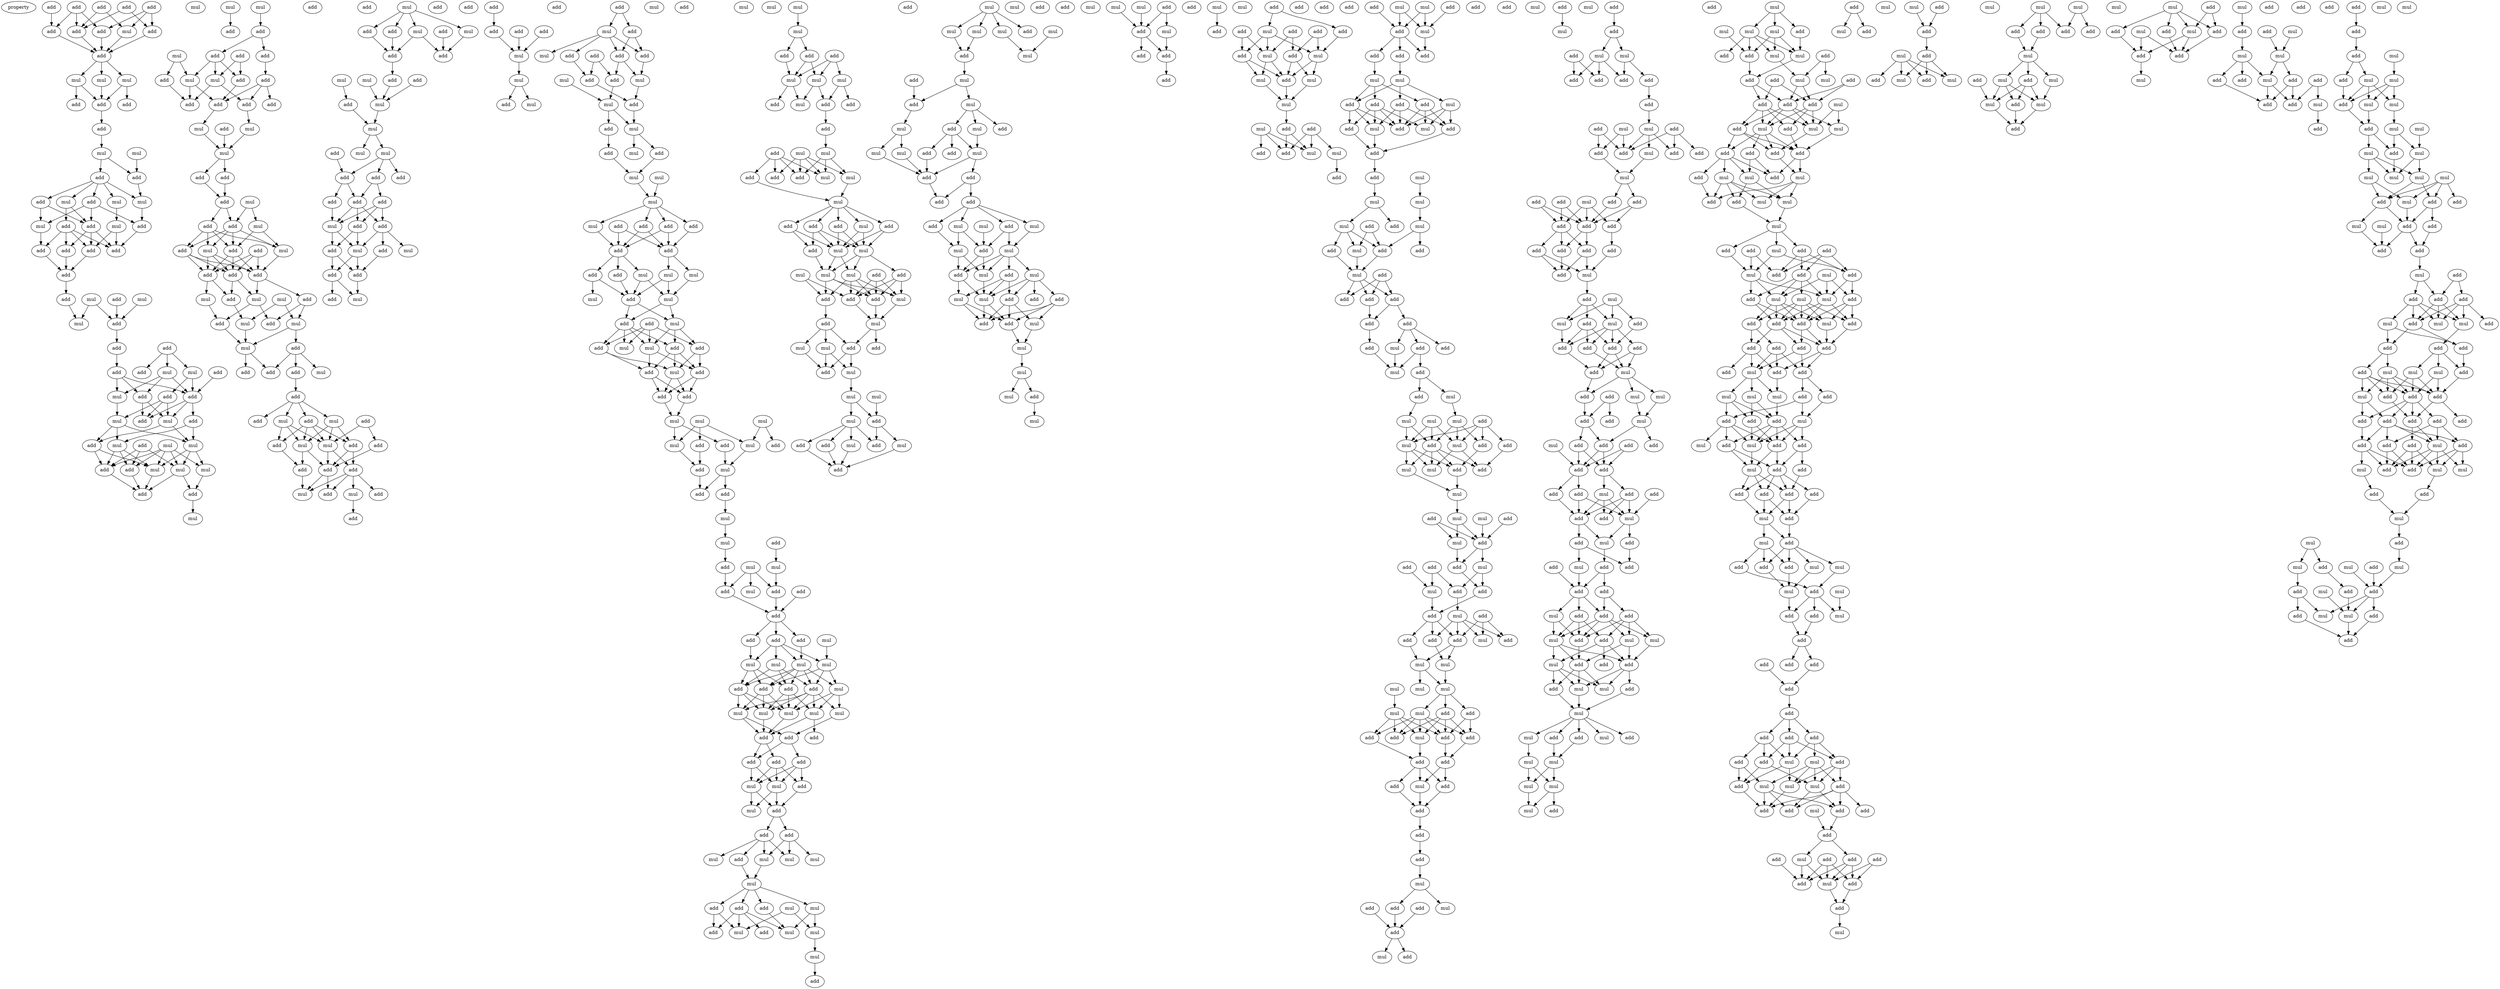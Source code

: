 digraph {
    node [fontcolor=black]
    property [mul=2,lf=1.7]
    0 [ label = add ];
    1 [ label = add ];
    2 [ label = add ];
    3 [ label = add ];
    4 [ label = add ];
    5 [ label = add ];
    6 [ label = add ];
    7 [ label = add ];
    8 [ label = mul ];
    9 [ label = add ];
    10 [ label = add ];
    11 [ label = mul ];
    12 [ label = mul ];
    13 [ label = mul ];
    14 [ label = add ];
    15 [ label = mul ];
    16 [ label = add ];
    17 [ label = add ];
    18 [ label = add ];
    19 [ label = mul ];
    20 [ label = add ];
    21 [ label = mul ];
    22 [ label = mul ];
    23 [ label = add ];
    24 [ label = add ];
    25 [ label = add ];
    26 [ label = mul ];
    27 [ label = add ];
    28 [ label = mul ];
    29 [ label = mul ];
    30 [ label = add ];
    31 [ label = add ];
    32 [ label = mul ];
    33 [ label = mul ];
    34 [ label = add ];
    35 [ label = add ];
    36 [ label = add ];
    37 [ label = add ];
    38 [ label = add ];
    39 [ label = add ];
    40 [ label = add ];
    41 [ label = add ];
    42 [ label = mul ];
    43 [ label = mul ];
    44 [ label = mul ];
    45 [ label = add ];
    46 [ label = add ];
    47 [ label = add ];
    48 [ label = mul ];
    49 [ label = mul ];
    50 [ label = add ];
    51 [ label = add ];
    52 [ label = add ];
    53 [ label = add ];
    54 [ label = add ];
    55 [ label = add ];
    56 [ label = mul ];
    57 [ label = add ];
    58 [ label = mul ];
    59 [ label = add ];
    60 [ label = mul ];
    61 [ label = add ];
    62 [ label = mul ];
    63 [ label = mul ];
    64 [ label = add ];
    65 [ label = mul ];
    66 [ label = add ];
    67 [ label = add ];
    68 [ label = mul ];
    69 [ label = mul ];
    70 [ label = mul ];
    71 [ label = add ];
    72 [ label = add ];
    73 [ label = mul ];
    74 [ label = mul ];
    75 [ label = add ];
    76 [ label = add ];
    77 [ label = add ];
    78 [ label = add ];
    79 [ label = mul ];
    80 [ label = mul ];
    81 [ label = mul ];
    82 [ label = add ];
    83 [ label = add ];
    84 [ label = add ];
    85 [ label = add ];
    86 [ label = add ];
    87 [ label = add ];
    88 [ label = add ];
    89 [ label = mul ];
    90 [ label = add ];
    91 [ label = mul ];
    92 [ label = mul ];
    93 [ label = add ];
    94 [ label = add ];
    95 [ label = add ];
    96 [ label = mul ];
    97 [ label = add ];
    98 [ label = add ];
    99 [ label = mul ];
    100 [ label = add ];
    101 [ label = mul ];
    102 [ label = add ];
    103 [ label = mul ];
    104 [ label = add ];
    105 [ label = add ];
    106 [ label = add ];
    107 [ label = add ];
    108 [ label = add ];
    109 [ label = mul ];
    110 [ label = add ];
    111 [ label = mul ];
    112 [ label = mul ];
    113 [ label = add ];
    114 [ label = add ];
    115 [ label = mul ];
    116 [ label = add ];
    117 [ label = mul ];
    118 [ label = mul ];
    119 [ label = add ];
    120 [ label = add ];
    121 [ label = add ];
    122 [ label = add ];
    123 [ label = mul ];
    124 [ label = add ];
    125 [ label = add ];
    126 [ label = mul ];
    127 [ label = mul ];
    128 [ label = add ];
    129 [ label = add ];
    130 [ label = add ];
    131 [ label = add ];
    132 [ label = mul ];
    133 [ label = add ];
    134 [ label = mul ];
    135 [ label = add ];
    136 [ label = add ];
    137 [ label = add ];
    138 [ label = add ];
    139 [ label = mul ];
    140 [ label = add ];
    141 [ label = mul ];
    142 [ label = add ];
    143 [ label = add ];
    144 [ label = mul ];
    145 [ label = add ];
    146 [ label = add ];
    147 [ label = mul ];
    148 [ label = add ];
    149 [ label = mul ];
    150 [ label = add ];
    151 [ label = add ];
    152 [ label = mul ];
    153 [ label = mul ];
    154 [ label = add ];
    155 [ label = add ];
    156 [ label = add ];
    157 [ label = mul ];
    158 [ label = mul ];
    159 [ label = mul ];
    160 [ label = add ];
    161 [ label = add ];
    162 [ label = mul ];
    163 [ label = add ];
    164 [ label = add ];
    165 [ label = add ];
    166 [ label = add ];
    167 [ label = add ];
    168 [ label = add ];
    169 [ label = add ];
    170 [ label = mul ];
    171 [ label = add ];
    172 [ label = add ];
    173 [ label = mul ];
    174 [ label = add ];
    175 [ label = mul ];
    176 [ label = add ];
    177 [ label = add ];
    178 [ label = add ];
    179 [ label = mul ];
    180 [ label = add ];
    181 [ label = add ];
    182 [ label = add ];
    183 [ label = add ];
    184 [ label = add ];
    185 [ label = add ];
    186 [ label = mul ];
    187 [ label = mul ];
    188 [ label = add ];
    189 [ label = add ];
    190 [ label = mul ];
    191 [ label = mul ];
    192 [ label = add ];
    193 [ label = mul ];
    194 [ label = add ];
    195 [ label = add ];
    196 [ label = add ];
    197 [ label = mul ];
    198 [ label = add ];
    199 [ label = add ];
    200 [ label = add ];
    201 [ label = mul ];
    202 [ label = mul ];
    203 [ label = add ];
    204 [ label = add ];
    205 [ label = mul ];
    206 [ label = mul ];
    207 [ label = add ];
    208 [ label = mul ];
    209 [ label = mul ];
    210 [ label = add ];
    211 [ label = add ];
    212 [ label = mul ];
    213 [ label = mul ];
    214 [ label = mul ];
    215 [ label = mul ];
    216 [ label = add ];
    217 [ label = add ];
    218 [ label = add ];
    219 [ label = add ];
    220 [ label = add ];
    221 [ label = add ];
    222 [ label = mul ];
    223 [ label = add ];
    224 [ label = add ];
    225 [ label = mul ];
    226 [ label = mul ];
    227 [ label = mul ];
    228 [ label = add ];
    229 [ label = mul ];
    230 [ label = add ];
    231 [ label = mul ];
    232 [ label = add ];
    233 [ label = mul ];
    234 [ label = add ];
    235 [ label = mul ];
    236 [ label = add ];
    237 [ label = add ];
    238 [ label = add ];
    239 [ label = add ];
    240 [ label = mul ];
    241 [ label = add ];
    242 [ label = add ];
    243 [ label = mul ];
    244 [ label = mul ];
    245 [ label = mul ];
    246 [ label = add ];
    247 [ label = add ];
    248 [ label = add ];
    249 [ label = mul ];
    250 [ label = mul ];
    251 [ label = add ];
    252 [ label = mul ];
    253 [ label = add ];
    254 [ label = mul ];
    255 [ label = add ];
    256 [ label = mul ];
    257 [ label = mul ];
    258 [ label = add ];
    259 [ label = mul ];
    260 [ label = mul ];
    261 [ label = add ];
    262 [ label = mul ];
    263 [ label = add ];
    264 [ label = add ];
    265 [ label = add ];
    266 [ label = add ];
    267 [ label = add ];
    268 [ label = mul ];
    269 [ label = add ];
    270 [ label = add ];
    271 [ label = mul ];
    272 [ label = mul ];
    273 [ label = mul ];
    274 [ label = mul ];
    275 [ label = add ];
    276 [ label = add ];
    277 [ label = add ];
    278 [ label = add ];
    279 [ label = mul ];
    280 [ label = mul ];
    281 [ label = mul ];
    282 [ label = mul ];
    283 [ label = mul ];
    284 [ label = mul ];
    285 [ label = add ];
    286 [ label = add ];
    287 [ label = add ];
    288 [ label = add ];
    289 [ label = add ];
    290 [ label = add ];
    291 [ label = add ];
    292 [ label = mul ];
    293 [ label = mul ];
    294 [ label = mul ];
    295 [ label = add ];
    296 [ label = add ];
    297 [ label = add ];
    298 [ label = mul ];
    299 [ label = add ];
    300 [ label = mul ];
    301 [ label = mul ];
    302 [ label = mul ];
    303 [ label = mul ];
    304 [ label = add ];
    305 [ label = add ];
    306 [ label = add ];
    307 [ label = mul ];
    308 [ label = mul ];
    309 [ label = add ];
    310 [ label = add ];
    311 [ label = mul ];
    312 [ label = mul ];
    313 [ label = mul ];
    314 [ label = mul ];
    315 [ label = mul ];
    316 [ label = add ];
    317 [ label = mul ];
    318 [ label = add ];
    319 [ label = add ];
    320 [ label = add ];
    321 [ label = mul ];
    322 [ label = mul ];
    323 [ label = mul ];
    324 [ label = add ];
    325 [ label = mul ];
    326 [ label = add ];
    327 [ label = add ];
    328 [ label = add ];
    329 [ label = add ];
    330 [ label = mul ];
    331 [ label = mul ];
    332 [ label = add ];
    333 [ label = add ];
    334 [ label = mul ];
    335 [ label = add ];
    336 [ label = add ];
    337 [ label = mul ];
    338 [ label = mul ];
    339 [ label = add ];
    340 [ label = mul ];
    341 [ label = add ];
    342 [ label = add ];
    343 [ label = add ];
    344 [ label = mul ];
    345 [ label = mul ];
    346 [ label = add ];
    347 [ label = add ];
    348 [ label = mul ];
    349 [ label = add ];
    350 [ label = mul ];
    351 [ label = mul ];
    352 [ label = add ];
    353 [ label = add ];
    354 [ label = mul ];
    355 [ label = add ];
    356 [ label = add ];
    357 [ label = mul ];
    358 [ label = add ];
    359 [ label = mul ];
    360 [ label = mul ];
    361 [ label = add ];
    362 [ label = add ];
    363 [ label = mul ];
    364 [ label = mul ];
    365 [ label = mul ];
    366 [ label = mul ];
    367 [ label = add ];
    368 [ label = add ];
    369 [ label = mul ];
    370 [ label = add ];
    371 [ label = mul ];
    372 [ label = add ];
    373 [ label = add ];
    374 [ label = mul ];
    375 [ label = mul ];
    376 [ label = add ];
    377 [ label = mul ];
    378 [ label = mul ];
    379 [ label = mul ];
    380 [ label = mul ];
    381 [ label = add ];
    382 [ label = mul ];
    383 [ label = add ];
    384 [ label = add ];
    385 [ label = mul ];
    386 [ label = mul ];
    387 [ label = add ];
    388 [ label = mul ];
    389 [ label = add ];
    390 [ label = mul ];
    391 [ label = mul ];
    392 [ label = mul ];
    393 [ label = add ];
    394 [ label = add ];
    395 [ label = add ];
    396 [ label = add ];
    397 [ label = add ];
    398 [ label = add ];
    399 [ label = mul ];
    400 [ label = mul ];
    401 [ label = add ];
    402 [ label = add ];
    403 [ label = mul ];
    404 [ label = mul ];
    405 [ label = mul ];
    406 [ label = add ];
    407 [ label = add ];
    408 [ label = mul ];
    409 [ label = add ];
    410 [ label = mul ];
    411 [ label = add ];
    412 [ label = add ];
    413 [ label = mul ];
    414 [ label = mul ];
    415 [ label = add ];
    416 [ label = add ];
    417 [ label = mul ];
    418 [ label = add ];
    419 [ label = mul ];
    420 [ label = mul ];
    421 [ label = mul ];
    422 [ label = mul ];
    423 [ label = add ];
    424 [ label = add ];
    425 [ label = add ];
    426 [ label = mul ];
    427 [ label = mul ];
    428 [ label = mul ];
    429 [ label = add ];
    430 [ label = mul ];
    431 [ label = add ];
    432 [ label = mul ];
    433 [ label = add ];
    434 [ label = add ];
    435 [ label = add ];
    436 [ label = add ];
    437 [ label = mul ];
    438 [ label = mul ];
    439 [ label = add ];
    440 [ label = add ];
    441 [ label = mul ];
    442 [ label = add ];
    443 [ label = add ];
    444 [ label = add ];
    445 [ label = add ];
    446 [ label = add ];
    447 [ label = mul ];
    448 [ label = add ];
    449 [ label = mul ];
    450 [ label = mul ];
    451 [ label = mul ];
    452 [ label = add ];
    453 [ label = mul ];
    454 [ label = add ];
    455 [ label = add ];
    456 [ label = add ];
    457 [ label = mul ];
    458 [ label = add ];
    459 [ label = mul ];
    460 [ label = add ];
    461 [ label = mul ];
    462 [ label = add ];
    463 [ label = add ];
    464 [ label = add ];
    465 [ label = mul ];
    466 [ label = add ];
    467 [ label = mul ];
    468 [ label = add ];
    469 [ label = add ];
    470 [ label = mul ];
    471 [ label = add ];
    472 [ label = add ];
    473 [ label = add ];
    474 [ label = mul ];
    475 [ label = mul ];
    476 [ label = mul ];
    477 [ label = add ];
    478 [ label = add ];
    479 [ label = add ];
    480 [ label = add ];
    481 [ label = add ];
    482 [ label = mul ];
    483 [ label = mul ];
    484 [ label = add ];
    485 [ label = add ];
    486 [ label = add ];
    487 [ label = add ];
    488 [ label = add ];
    489 [ label = mul ];
    490 [ label = mul ];
    491 [ label = mul ];
    492 [ label = add ];
    493 [ label = mul ];
    494 [ label = add ];
    495 [ label = mul ];
    496 [ label = add ];
    497 [ label = add ];
    498 [ label = mul ];
    499 [ label = add ];
    500 [ label = mul ];
    501 [ label = add ];
    502 [ label = add ];
    503 [ label = add ];
    504 [ label = add ];
    505 [ label = add ];
    506 [ label = add ];
    507 [ label = add ];
    508 [ label = add ];
    509 [ label = add ];
    510 [ label = mul ];
    511 [ label = mul ];
    512 [ label = add ];
    513 [ label = mul ];
    514 [ label = add ];
    515 [ label = mul ];
    516 [ label = mul ];
    517 [ label = mul ];
    518 [ label = add ];
    519 [ label = add ];
    520 [ label = add ];
    521 [ label = mul ];
    522 [ label = add ];
    523 [ label = mul ];
    524 [ label = add ];
    525 [ label = mul ];
    526 [ label = mul ];
    527 [ label = add ];
    528 [ label = mul ];
    529 [ label = add ];
    530 [ label = mul ];
    531 [ label = add ];
    532 [ label = add ];
    533 [ label = mul ];
    534 [ label = mul ];
    535 [ label = add ];
    536 [ label = add ];
    537 [ label = add ];
    538 [ label = mul ];
    539 [ label = add ];
    540 [ label = mul ];
    541 [ label = add ];
    542 [ label = add ];
    543 [ label = add ];
    544 [ label = mul ];
    545 [ label = add ];
    546 [ label = add ];
    547 [ label = mul ];
    548 [ label = add ];
    549 [ label = add ];
    550 [ label = add ];
    551 [ label = mul ];
    552 [ label = mul ];
    553 [ label = mul ];
    554 [ label = mul ];
    555 [ label = mul ];
    556 [ label = mul ];
    557 [ label = add ];
    558 [ label = add ];
    559 [ label = mul ];
    560 [ label = add ];
    561 [ label = add ];
    562 [ label = add ];
    563 [ label = add ];
    564 [ label = mul ];
    565 [ label = add ];
    566 [ label = add ];
    567 [ label = add ];
    568 [ label = add ];
    569 [ label = mul ];
    570 [ label = mul ];
    571 [ label = add ];
    572 [ label = add ];
    573 [ label = add ];
    574 [ label = add ];
    575 [ label = mul ];
    576 [ label = add ];
    577 [ label = mul ];
    578 [ label = add ];
    579 [ label = add ];
    580 [ label = mul ];
    581 [ label = add ];
    582 [ label = mul ];
    583 [ label = mul ];
    584 [ label = add ];
    585 [ label = add ];
    586 [ label = add ];
    587 [ label = add ];
    588 [ label = mul ];
    589 [ label = mul ];
    590 [ label = add ];
    591 [ label = add ];
    592 [ label = add ];
    593 [ label = add ];
    594 [ label = add ];
    595 [ label = add ];
    596 [ label = mul ];
    597 [ label = mul ];
    598 [ label = add ];
    599 [ label = add ];
    600 [ label = add ];
    601 [ label = mul ];
    602 [ label = add ];
    603 [ label = add ];
    604 [ label = mul ];
    605 [ label = add ];
    606 [ label = add ];
    607 [ label = add ];
    608 [ label = mul ];
    609 [ label = add ];
    610 [ label = add ];
    611 [ label = add ];
    612 [ label = add ];
    613 [ label = add ];
    614 [ label = add ];
    615 [ label = add ];
    616 [ label = add ];
    617 [ label = mul ];
    618 [ label = add ];
    619 [ label = mul ];
    620 [ label = add ];
    621 [ label = add ];
    622 [ label = mul ];
    623 [ label = add ];
    624 [ label = mul ];
    625 [ label = add ];
    626 [ label = add ];
    627 [ label = add ];
    628 [ label = add ];
    629 [ label = add ];
    630 [ label = mul ];
    631 [ label = add ];
    632 [ label = mul ];
    633 [ label = mul ];
    634 [ label = add ];
    635 [ label = add ];
    636 [ label = add ];
    637 [ label = mul ];
    638 [ label = add ];
    639 [ label = mul ];
    640 [ label = add ];
    641 [ label = add ];
    642 [ label = add ];
    643 [ label = add ];
    644 [ label = add ];
    645 [ label = add ];
    646 [ label = mul ];
    647 [ label = add ];
    648 [ label = add ];
    649 [ label = add ];
    650 [ label = add ];
    651 [ label = add ];
    652 [ label = mul ];
    653 [ label = add ];
    654 [ label = mul ];
    655 [ label = add ];
    656 [ label = add ];
    657 [ label = add ];
    658 [ label = mul ];
    659 [ label = add ];
    660 [ label = add ];
    661 [ label = add ];
    662 [ label = add ];
    663 [ label = add ];
    664 [ label = add ];
    665 [ label = mul ];
    666 [ label = add ];
    667 [ label = mul ];
    668 [ label = add ];
    669 [ label = mul ];
    670 [ label = add ];
    671 [ label = mul ];
    672 [ label = add ];
    673 [ label = add ];
    674 [ label = add ];
    675 [ label = mul ];
    676 [ label = add ];
    677 [ label = mul ];
    678 [ label = mul ];
    679 [ label = add ];
    680 [ label = mul ];
    681 [ label = mul ];
    682 [ label = add ];
    683 [ label = mul ];
    684 [ label = add ];
    685 [ label = add ];
    686 [ label = mul ];
    687 [ label = mul ];
    688 [ label = mul ];
    689 [ label = mul ];
    690 [ label = add ];
    691 [ label = mul ];
    692 [ label = mul ];
    693 [ label = mul ];
    694 [ label = mul ];
    695 [ label = mul ];
    696 [ label = add ];
    697 [ label = add ];
    698 [ label = mul ];
    699 [ label = mul ];
    700 [ label = add ];
    701 [ label = add ];
    702 [ label = add ];
    703 [ label = add ];
    704 [ label = mul ];
    705 [ label = mul ];
    706 [ label = add ];
    707 [ label = add ];
    708 [ label = add ];
    709 [ label = mul ];
    710 [ label = add ];
    711 [ label = mul ];
    712 [ label = add ];
    713 [ label = mul ];
    714 [ label = mul ];
    715 [ label = add ];
    716 [ label = add ];
    717 [ label = add ];
    718 [ label = add ];
    719 [ label = add ];
    720 [ label = add ];
    721 [ label = mul ];
    722 [ label = mul ];
    723 [ label = mul ];
    724 [ label = add ];
    725 [ label = add ];
    726 [ label = mul ];
    727 [ label = add ];
    728 [ label = mul ];
    729 [ label = mul ];
    730 [ label = add ];
    731 [ label = mul ];
    732 [ label = add ];
    733 [ label = add ];
    734 [ label = add ];
    735 [ label = add ];
    736 [ label = mul ];
    737 [ label = add ];
    738 [ label = add ];
    739 [ label = mul ];
    740 [ label = mul ];
    741 [ label = mul ];
    742 [ label = add ];
    743 [ label = add ];
    744 [ label = mul ];
    745 [ label = add ];
    746 [ label = add ];
    747 [ label = add ];
    748 [ label = add ];
    749 [ label = mul ];
    750 [ label = add ];
    751 [ label = add ];
    752 [ label = add ];
    753 [ label = add ];
    754 [ label = add ];
    755 [ label = add ];
    756 [ label = add ];
    757 [ label = mul ];
    758 [ label = add ];
    759 [ label = mul ];
    760 [ label = add ];
    761 [ label = mul ];
    762 [ label = mul ];
    763 [ label = add ];
    764 [ label = mul ];
    765 [ label = add ];
    766 [ label = add ];
    767 [ label = add ];
    768 [ label = mul ];
    769 [ label = mul ];
    770 [ label = add ];
    771 [ label = add ];
    772 [ label = add ];
    773 [ label = add ];
    774 [ label = mul ];
    775 [ label = add ];
    776 [ label = add ];
    777 [ label = add ];
    778 [ label = add ];
    779 [ label = mul ];
    780 [ label = add ];
    781 [ label = mul ];
    782 [ label = add ];
    783 [ label = mul ];
    784 [ label = add ];
    785 [ label = add ];
    786 [ label = mul ];
    787 [ label = add ];
    788 [ label = mul ];
    789 [ label = mul ];
    790 [ label = add ];
    791 [ label = mul ];
    792 [ label = add ];
    793 [ label = add ];
    794 [ label = add ];
    795 [ label = add ];
    796 [ label = add ];
    797 [ label = mul ];
    798 [ label = add ];
    799 [ label = add ];
    800 [ label = add ];
    801 [ label = add ];
    802 [ label = add ];
    803 [ label = add ];
    804 [ label = add ];
    805 [ label = add ];
    806 [ label = add ];
    807 [ label = mul ];
    808 [ label = add ];
    809 [ label = add ];
    810 [ label = mul ];
    811 [ label = add ];
    812 [ label = mul ];
    813 [ label = mul ];
    814 [ label = add ];
    815 [ label = mul ];
    816 [ label = add ];
    817 [ label = add ];
    818 [ label = add ];
    819 [ label = mul ];
    820 [ label = add ];
    821 [ label = add ];
    822 [ label = add ];
    823 [ label = add ];
    824 [ label = add ];
    825 [ label = add ];
    826 [ label = mul ];
    827 [ label = add ];
    828 [ label = add ];
    829 [ label = mul ];
    830 [ label = add ];
    831 [ label = mul ];
    832 [ label = mul ];
    833 [ label = mul ];
    834 [ label = add ];
    835 [ label = mul ];
    836 [ label = add ];
    837 [ label = mul ];
    838 [ label = add ];
    839 [ label = add ];
    840 [ label = mul ];
    841 [ label = add ];
    842 [ label = mul ];
    843 [ label = mul ];
    844 [ label = mul ];
    845 [ label = mul ];
    846 [ label = add ];
    847 [ label = add ];
    848 [ label = add ];
    849 [ label = add ];
    850 [ label = mul ];
    851 [ label = mul ];
    852 [ label = add ];
    853 [ label = mul ];
    854 [ label = add ];
    855 [ label = mul ];
    856 [ label = mul ];
    857 [ label = add ];
    858 [ label = add ];
    859 [ label = add ];
    860 [ label = mul ];
    861 [ label = mul ];
    862 [ label = add ];
    863 [ label = add ];
    864 [ label = mul ];
    865 [ label = add ];
    866 [ label = add ];
    867 [ label = add ];
    868 [ label = mul ];
    869 [ label = mul ];
    870 [ label = mul ];
    871 [ label = add ];
    872 [ label = add ];
    873 [ label = mul ];
    874 [ label = mul ];
    875 [ label = mul ];
    876 [ label = add ];
    877 [ label = add ];
    878 [ label = add ];
    879 [ label = add ];
    880 [ label = add ];
    881 [ label = mul ];
    882 [ label = add ];
    883 [ label = add ];
    884 [ label = add ];
    885 [ label = add ];
    886 [ label = add ];
    887 [ label = add ];
    888 [ label = add ];
    889 [ label = add ];
    890 [ label = mul ];
    891 [ label = mul ];
    892 [ label = mul ];
    893 [ label = mul ];
    894 [ label = add ];
    895 [ label = mul ];
    896 [ label = mul ];
    897 [ label = add ];
    898 [ label = mul ];
    899 [ label = mul ];
    900 [ label = add ];
    901 [ label = mul ];
    902 [ label = mul ];
    903 [ label = add ];
    904 [ label = mul ];
    905 [ label = mul ];
    906 [ label = mul ];
    907 [ label = mul ];
    908 [ label = mul ];
    909 [ label = add ];
    910 [ label = add ];
    911 [ label = add ];
    912 [ label = mul ];
    913 [ label = add ];
    914 [ label = mul ];
    915 [ label = add ];
    916 [ label = add ];
    917 [ label = add ];
    918 [ label = mul ];
    919 [ label = add ];
    920 [ label = add ];
    921 [ label = add ];
    922 [ label = add ];
    923 [ label = mul ];
    924 [ label = mul ];
    925 [ label = mul ];
    926 [ label = add ];
    927 [ label = add ];
    928 [ label = add ];
    929 [ label = add ];
    930 [ label = add ];
    931 [ label = add ];
    932 [ label = mul ];
    933 [ label = add ];
    934 [ label = mul ];
    935 [ label = mul ];
    936 [ label = add ];
    937 [ label = mul ];
    938 [ label = add ];
    939 [ label = add ];
    940 [ label = add ];
    941 [ label = add ];
    942 [ label = add ];
    943 [ label = add ];
    944 [ label = add ];
    945 [ label = mul ];
    946 [ label = add ];
    947 [ label = add ];
    948 [ label = add ];
    949 [ label = add ];
    950 [ label = mul ];
    951 [ label = mul ];
    952 [ label = add ];
    953 [ label = mul ];
    954 [ label = add ];
    955 [ label = add ];
    956 [ label = add ];
    957 [ label = mul ];
    958 [ label = mul ];
    959 [ label = mul ];
    960 [ label = add ];
    961 [ label = add ];
    962 [ label = mul ];
    963 [ label = mul ];
    964 [ label = mul ];
    965 [ label = add ];
    966 [ label = add ];
    967 [ label = add ];
    968 [ label = add ];
    969 [ label = mul ];
    970 [ label = add ];
    971 [ label = add ];
    972 [ label = mul ];
    973 [ label = mul ];
    974 [ label = add ];
    0 -> 7 [ name = 0 ];
    1 -> 5 [ name = 1 ];
    1 -> 6 [ name = 2 ];
    1 -> 7 [ name = 3 ];
    2 -> 5 [ name = 4 ];
    2 -> 8 [ name = 5 ];
    3 -> 6 [ name = 6 ];
    3 -> 8 [ name = 7 ];
    3 -> 9 [ name = 8 ];
    4 -> 5 [ name = 9 ];
    4 -> 9 [ name = 10 ];
    5 -> 10 [ name = 11 ];
    6 -> 10 [ name = 12 ];
    7 -> 10 [ name = 13 ];
    8 -> 10 [ name = 14 ];
    9 -> 10 [ name = 15 ];
    10 -> 11 [ name = 16 ];
    10 -> 12 [ name = 17 ];
    10 -> 13 [ name = 18 ];
    11 -> 14 [ name = 19 ];
    11 -> 17 [ name = 20 ];
    12 -> 17 [ name = 21 ];
    13 -> 16 [ name = 22 ];
    13 -> 17 [ name = 23 ];
    17 -> 18 [ name = 24 ];
    18 -> 22 [ name = 25 ];
    19 -> 20 [ name = 26 ];
    21 -> 23 [ name = 27 ];
    22 -> 23 [ name = 28 ];
    22 -> 24 [ name = 29 ];
    23 -> 28 [ name = 30 ];
    24 -> 25 [ name = 31 ];
    24 -> 26 [ name = 32 ];
    24 -> 27 [ name = 33 ];
    24 -> 28 [ name = 34 ];
    24 -> 29 [ name = 35 ];
    25 -> 31 [ name = 36 ];
    25 -> 32 [ name = 37 ];
    26 -> 33 [ name = 38 ];
    27 -> 31 [ name = 39 ];
    27 -> 32 [ name = 40 ];
    27 -> 34 [ name = 41 ];
    28 -> 34 [ name = 42 ];
    29 -> 30 [ name = 43 ];
    29 -> 31 [ name = 44 ];
    30 -> 35 [ name = 45 ];
    30 -> 36 [ name = 46 ];
    30 -> 37 [ name = 47 ];
    30 -> 38 [ name = 48 ];
    31 -> 36 [ name = 49 ];
    31 -> 37 [ name = 50 ];
    31 -> 38 [ name = 51 ];
    32 -> 35 [ name = 52 ];
    33 -> 36 [ name = 53 ];
    33 -> 37 [ name = 54 ];
    34 -> 36 [ name = 55 ];
    35 -> 39 [ name = 56 ];
    37 -> 39 [ name = 57 ];
    38 -> 39 [ name = 58 ];
    39 -> 40 [ name = 59 ];
    40 -> 44 [ name = 60 ];
    41 -> 45 [ name = 61 ];
    42 -> 44 [ name = 62 ];
    42 -> 45 [ name = 63 ];
    43 -> 45 [ name = 64 ];
    45 -> 47 [ name = 65 ];
    46 -> 48 [ name = 66 ];
    46 -> 49 [ name = 67 ];
    46 -> 51 [ name = 68 ];
    47 -> 52 [ name = 69 ];
    48 -> 53 [ name = 70 ];
    48 -> 54 [ name = 71 ];
    48 -> 56 [ name = 72 ];
    49 -> 54 [ name = 73 ];
    49 -> 55 [ name = 74 ];
    50 -> 54 [ name = 75 ];
    52 -> 53 [ name = 76 ];
    52 -> 54 [ name = 77 ];
    52 -> 56 [ name = 78 ];
    53 -> 59 [ name = 79 ];
    53 -> 60 [ name = 80 ];
    54 -> 57 [ name = 81 ];
    54 -> 59 [ name = 82 ];
    54 -> 60 [ name = 83 ];
    55 -> 58 [ name = 84 ];
    55 -> 59 [ name = 85 ];
    55 -> 60 [ name = 86 ];
    56 -> 58 [ name = 87 ];
    57 -> 63 [ name = 88 ];
    57 -> 65 [ name = 89 ];
    58 -> 61 [ name = 90 ];
    58 -> 63 [ name = 91 ];
    58 -> 65 [ name = 92 ];
    60 -> 61 [ name = 93 ];
    60 -> 65 [ name = 94 ];
    61 -> 67 [ name = 95 ];
    61 -> 68 [ name = 96 ];
    62 -> 66 [ name = 97 ];
    62 -> 67 [ name = 98 ];
    62 -> 68 [ name = 99 ];
    62 -> 69 [ name = 100 ];
    62 -> 70 [ name = 101 ];
    63 -> 66 [ name = 102 ];
    63 -> 67 [ name = 103 ];
    63 -> 68 [ name = 104 ];
    64 -> 66 [ name = 105 ];
    64 -> 67 [ name = 106 ];
    64 -> 70 [ name = 107 ];
    65 -> 68 [ name = 108 ];
    65 -> 69 [ name = 109 ];
    65 -> 70 [ name = 110 ];
    66 -> 72 [ name = 111 ];
    67 -> 72 [ name = 112 ];
    68 -> 72 [ name = 113 ];
    69 -> 71 [ name = 114 ];
    70 -> 71 [ name = 115 ];
    70 -> 72 [ name = 116 ];
    71 -> 73 [ name = 117 ];
    74 -> 75 [ name = 118 ];
    75 -> 77 [ name = 119 ];
    75 -> 78 [ name = 120 ];
    76 -> 81 [ name = 121 ];
    76 -> 82 [ name = 122 ];
    77 -> 80 [ name = 123 ];
    77 -> 81 [ name = 124 ];
    77 -> 82 [ name = 125 ];
    78 -> 83 [ name = 126 ];
    79 -> 80 [ name = 127 ];
    79 -> 84 [ name = 128 ];
    80 -> 85 [ name = 129 ];
    80 -> 86 [ name = 130 ];
    81 -> 85 [ name = 131 ];
    81 -> 88 [ name = 132 ];
    82 -> 86 [ name = 133 ];
    83 -> 86 [ name = 134 ];
    83 -> 87 [ name = 135 ];
    83 -> 88 [ name = 136 ];
    84 -> 85 [ name = 137 ];
    86 -> 91 [ name = 138 ];
    88 -> 89 [ name = 139 ];
    89 -> 92 [ name = 140 ];
    90 -> 92 [ name = 141 ];
    91 -> 92 [ name = 142 ];
    92 -> 93 [ name = 143 ];
    92 -> 94 [ name = 144 ];
    93 -> 97 [ name = 145 ];
    94 -> 97 [ name = 146 ];
    96 -> 99 [ name = 147 ];
    96 -> 100 [ name = 148 ];
    97 -> 98 [ name = 149 ];
    97 -> 100 [ name = 150 ];
    98 -> 101 [ name = 151 ];
    98 -> 103 [ name = 152 ];
    98 -> 104 [ name = 153 ];
    98 -> 105 [ name = 154 ];
    99 -> 101 [ name = 155 ];
    99 -> 105 [ name = 156 ];
    100 -> 101 [ name = 157 ];
    100 -> 103 [ name = 158 ];
    100 -> 104 [ name = 159 ];
    100 -> 105 [ name = 160 ];
    101 -> 108 [ name = 161 ];
    102 -> 106 [ name = 162 ];
    102 -> 107 [ name = 163 ];
    102 -> 108 [ name = 164 ];
    103 -> 106 [ name = 165 ];
    103 -> 107 [ name = 166 ];
    103 -> 108 [ name = 167 ];
    104 -> 106 [ name = 168 ];
    104 -> 107 [ name = 169 ];
    104 -> 108 [ name = 170 ];
    105 -> 106 [ name = 171 ];
    105 -> 107 [ name = 172 ];
    105 -> 108 [ name = 173 ];
    106 -> 110 [ name = 174 ];
    106 -> 112 [ name = 175 ];
    107 -> 109 [ name = 176 ];
    107 -> 110 [ name = 177 ];
    108 -> 109 [ name = 178 ];
    108 -> 113 [ name = 179 ];
    109 -> 114 [ name = 180 ];
    109 -> 116 [ name = 181 ];
    110 -> 117 [ name = 182 ];
    111 -> 115 [ name = 183 ];
    111 -> 117 [ name = 184 ];
    112 -> 116 [ name = 185 ];
    113 -> 114 [ name = 186 ];
    113 -> 115 [ name = 187 ];
    115 -> 118 [ name = 188 ];
    115 -> 119 [ name = 189 ];
    116 -> 118 [ name = 190 ];
    117 -> 118 [ name = 191 ];
    118 -> 120 [ name = 192 ];
    118 -> 121 [ name = 193 ];
    119 -> 120 [ name = 194 ];
    119 -> 122 [ name = 195 ];
    119 -> 123 [ name = 196 ];
    122 -> 125 [ name = 197 ];
    125 -> 126 [ name = 198 ];
    125 -> 127 [ name = 199 ];
    125 -> 128 [ name = 200 ];
    125 -> 129 [ name = 201 ];
    126 -> 132 [ name = 202 ];
    126 -> 133 [ name = 203 ];
    126 -> 134 [ name = 204 ];
    127 -> 132 [ name = 205 ];
    127 -> 134 [ name = 206 ];
    127 -> 135 [ name = 207 ];
    128 -> 132 [ name = 208 ];
    128 -> 133 [ name = 209 ];
    128 -> 134 [ name = 210 ];
    128 -> 135 [ name = 211 ];
    130 -> 131 [ name = 212 ];
    130 -> 132 [ name = 213 ];
    131 -> 136 [ name = 214 ];
    132 -> 136 [ name = 215 ];
    132 -> 137 [ name = 216 ];
    133 -> 138 [ name = 217 ];
    134 -> 136 [ name = 218 ];
    134 -> 138 [ name = 219 ];
    135 -> 136 [ name = 220 ];
    135 -> 137 [ name = 221 ];
    136 -> 141 [ name = 222 ];
    136 -> 142 [ name = 223 ];
    137 -> 139 [ name = 224 ];
    137 -> 140 [ name = 225 ];
    137 -> 141 [ name = 226 ];
    137 -> 142 [ name = 227 ];
    138 -> 141 [ name = 228 ];
    139 -> 143 [ name = 229 ];
    144 -> 146 [ name = 230 ];
    144 -> 147 [ name = 231 ];
    144 -> 148 [ name = 232 ];
    144 -> 149 [ name = 233 ];
    145 -> 151 [ name = 234 ];
    146 -> 150 [ name = 235 ];
    147 -> 151 [ name = 236 ];
    148 -> 150 [ name = 237 ];
    149 -> 150 [ name = 238 ];
    149 -> 151 [ name = 239 ];
    150 -> 154 [ name = 240 ];
    152 -> 157 [ name = 241 ];
    153 -> 156 [ name = 242 ];
    154 -> 157 [ name = 243 ];
    155 -> 157 [ name = 244 ];
    156 -> 158 [ name = 245 ];
    157 -> 158 [ name = 246 ];
    158 -> 159 [ name = 247 ];
    158 -> 162 [ name = 248 ];
    159 -> 163 [ name = 249 ];
    159 -> 164 [ name = 250 ];
    159 -> 165 [ name = 251 ];
    161 -> 165 [ name = 252 ];
    164 -> 166 [ name = 253 ];
    164 -> 168 [ name = 254 ];
    165 -> 166 [ name = 255 ];
    165 -> 167 [ name = 256 ];
    166 -> 169 [ name = 257 ];
    166 -> 170 [ name = 258 ];
    166 -> 171 [ name = 259 ];
    167 -> 170 [ name = 260 ];
    168 -> 169 [ name = 261 ];
    168 -> 170 [ name = 262 ];
    168 -> 171 [ name = 263 ];
    169 -> 174 [ name = 264 ];
    169 -> 175 [ name = 265 ];
    170 -> 174 [ name = 266 ];
    170 -> 175 [ name = 267 ];
    171 -> 172 [ name = 268 ];
    171 -> 173 [ name = 269 ];
    171 -> 175 [ name = 270 ];
    172 -> 177 [ name = 271 ];
    174 -> 176 [ name = 272 ];
    174 -> 177 [ name = 273 ];
    175 -> 176 [ name = 274 ];
    175 -> 177 [ name = 275 ];
    176 -> 178 [ name = 276 ];
    176 -> 179 [ name = 277 ];
    177 -> 179 [ name = 278 ];
    181 -> 182 [ name = 279 ];
    182 -> 186 [ name = 280 ];
    183 -> 186 [ name = 281 ];
    185 -> 186 [ name = 282 ];
    186 -> 187 [ name = 283 ];
    187 -> 189 [ name = 284 ];
    187 -> 190 [ name = 285 ];
    188 -> 192 [ name = 286 ];
    188 -> 193 [ name = 287 ];
    192 -> 196 [ name = 288 ];
    192 -> 198 [ name = 289 ];
    193 -> 194 [ name = 290 ];
    193 -> 196 [ name = 291 ];
    193 -> 197 [ name = 292 ];
    193 -> 198 [ name = 293 ];
    194 -> 199 [ name = 294 ];
    195 -> 199 [ name = 295 ];
    195 -> 200 [ name = 296 ];
    196 -> 200 [ name = 297 ];
    196 -> 201 [ name = 298 ];
    198 -> 201 [ name = 299 ];
    199 -> 203 [ name = 300 ];
    200 -> 205 [ name = 301 ];
    201 -> 203 [ name = 302 ];
    202 -> 205 [ name = 303 ];
    203 -> 206 [ name = 304 ];
    205 -> 206 [ name = 305 ];
    205 -> 207 [ name = 306 ];
    206 -> 208 [ name = 307 ];
    206 -> 210 [ name = 308 ];
    207 -> 211 [ name = 309 ];
    210 -> 212 [ name = 310 ];
    211 -> 212 [ name = 311 ];
    212 -> 214 [ name = 312 ];
    213 -> 214 [ name = 313 ];
    214 -> 215 [ name = 314 ];
    214 -> 216 [ name = 315 ];
    214 -> 217 [ name = 316 ];
    214 -> 218 [ name = 317 ];
    215 -> 220 [ name = 318 ];
    216 -> 220 [ name = 319 ];
    216 -> 221 [ name = 320 ];
    217 -> 220 [ name = 321 ];
    217 -> 221 [ name = 322 ];
    218 -> 221 [ name = 323 ];
    219 -> 220 [ name = 324 ];
    219 -> 221 [ name = 325 ];
    220 -> 223 [ name = 326 ];
    220 -> 224 [ name = 327 ];
    220 -> 225 [ name = 328 ];
    221 -> 222 [ name = 329 ];
    221 -> 226 [ name = 330 ];
    222 -> 227 [ name = 331 ];
    222 -> 228 [ name = 332 ];
    223 -> 228 [ name = 333 ];
    224 -> 228 [ name = 334 ];
    224 -> 229 [ name = 335 ];
    225 -> 227 [ name = 336 ];
    225 -> 228 [ name = 337 ];
    226 -> 227 [ name = 338 ];
    227 -> 231 [ name = 339 ];
    227 -> 232 [ name = 340 ];
    228 -> 231 [ name = 341 ];
    228 -> 232 [ name = 342 ];
    230 -> 233 [ name = 343 ];
    230 -> 235 [ name = 344 ];
    230 -> 236 [ name = 345 ];
    230 -> 237 [ name = 346 ];
    231 -> 234 [ name = 347 ];
    231 -> 235 [ name = 348 ];
    231 -> 236 [ name = 349 ];
    232 -> 233 [ name = 350 ];
    232 -> 234 [ name = 351 ];
    232 -> 235 [ name = 352 ];
    232 -> 237 [ name = 353 ];
    234 -> 238 [ name = 354 ];
    234 -> 239 [ name = 355 ];
    234 -> 240 [ name = 356 ];
    235 -> 238 [ name = 357 ];
    235 -> 239 [ name = 358 ];
    236 -> 239 [ name = 359 ];
    236 -> 240 [ name = 360 ];
    237 -> 238 [ name = 361 ];
    237 -> 240 [ name = 362 ];
    238 -> 241 [ name = 363 ];
    238 -> 242 [ name = 364 ];
    239 -> 241 [ name = 365 ];
    239 -> 242 [ name = 366 ];
    240 -> 241 [ name = 367 ];
    240 -> 242 [ name = 368 ];
    241 -> 244 [ name = 369 ];
    242 -> 244 [ name = 370 ];
    243 -> 248 [ name = 371 ];
    243 -> 249 [ name = 372 ];
    244 -> 247 [ name = 373 ];
    244 -> 250 [ name = 374 ];
    245 -> 246 [ name = 375 ];
    245 -> 249 [ name = 376 ];
    245 -> 250 [ name = 377 ];
    246 -> 251 [ name = 378 ];
    247 -> 252 [ name = 379 ];
    249 -> 252 [ name = 380 ];
    250 -> 251 [ name = 381 ];
    251 -> 253 [ name = 382 ];
    252 -> 253 [ name = 383 ];
    252 -> 255 [ name = 384 ];
    255 -> 256 [ name = 385 ];
    256 -> 257 [ name = 386 ];
    257 -> 261 [ name = 387 ];
    258 -> 260 [ name = 388 ];
    259 -> 262 [ name = 389 ];
    259 -> 264 [ name = 390 ];
    259 -> 265 [ name = 391 ];
    260 -> 265 [ name = 392 ];
    261 -> 264 [ name = 393 ];
    263 -> 266 [ name = 394 ];
    264 -> 266 [ name = 395 ];
    265 -> 266 [ name = 396 ];
    266 -> 267 [ name = 397 ];
    266 -> 269 [ name = 398 ];
    266 -> 270 [ name = 399 ];
    267 -> 271 [ name = 400 ];
    267 -> 272 [ name = 401 ];
    267 -> 273 [ name = 402 ];
    267 -> 274 [ name = 403 ];
    268 -> 274 [ name = 404 ];
    269 -> 273 [ name = 405 ];
    270 -> 271 [ name = 406 ];
    271 -> 276 [ name = 407 ];
    271 -> 277 [ name = 408 ];
    271 -> 278 [ name = 409 ];
    272 -> 275 [ name = 410 ];
    272 -> 276 [ name = 411 ];
    272 -> 278 [ name = 412 ];
    273 -> 275 [ name = 413 ];
    273 -> 276 [ name = 414 ];
    273 -> 277 [ name = 415 ];
    273 -> 278 [ name = 416 ];
    273 -> 279 [ name = 417 ];
    274 -> 275 [ name = 418 ];
    274 -> 277 [ name = 419 ];
    274 -> 279 [ name = 420 ];
    275 -> 280 [ name = 421 ];
    275 -> 281 [ name = 422 ];
    275 -> 282 [ name = 423 ];
    275 -> 283 [ name = 424 ];
    275 -> 284 [ name = 425 ];
    276 -> 280 [ name = 426 ];
    276 -> 282 [ name = 427 ];
    276 -> 283 [ name = 428 ];
    277 -> 280 [ name = 429 ];
    277 -> 282 [ name = 430 ];
    277 -> 283 [ name = 431 ];
    278 -> 281 [ name = 432 ];
    278 -> 282 [ name = 433 ];
    278 -> 283 [ name = 434 ];
    279 -> 281 [ name = 435 ];
    279 -> 282 [ name = 436 ];
    279 -> 284 [ name = 437 ];
    280 -> 285 [ name = 438 ];
    280 -> 287 [ name = 439 ];
    281 -> 286 [ name = 440 ];
    281 -> 287 [ name = 441 ];
    282 -> 287 [ name = 442 ];
    283 -> 287 [ name = 443 ];
    284 -> 285 [ name = 444 ];
    285 -> 289 [ name = 445 ];
    285 -> 290 [ name = 446 ];
    287 -> 288 [ name = 447 ];
    287 -> 289 [ name = 448 ];
    288 -> 291 [ name = 449 ];
    288 -> 292 [ name = 450 ];
    288 -> 293 [ name = 451 ];
    289 -> 292 [ name = 452 ];
    289 -> 293 [ name = 453 ];
    290 -> 291 [ name = 454 ];
    290 -> 292 [ name = 455 ];
    290 -> 293 [ name = 456 ];
    291 -> 295 [ name = 457 ];
    292 -> 294 [ name = 458 ];
    292 -> 295 [ name = 459 ];
    293 -> 294 [ name = 460 ];
    293 -> 295 [ name = 461 ];
    295 -> 296 [ name = 462 ];
    295 -> 297 [ name = 463 ];
    296 -> 300 [ name = 464 ];
    296 -> 301 [ name = 465 ];
    296 -> 302 [ name = 466 ];
    297 -> 298 [ name = 467 ];
    297 -> 299 [ name = 468 ];
    297 -> 300 [ name = 469 ];
    297 -> 301 [ name = 470 ];
    299 -> 303 [ name = 471 ];
    300 -> 303 [ name = 472 ];
    303 -> 304 [ name = 473 ];
    303 -> 305 [ name = 474 ];
    303 -> 306 [ name = 475 ];
    303 -> 307 [ name = 476 ];
    304 -> 312 [ name = 477 ];
    305 -> 310 [ name = 478 ];
    305 -> 311 [ name = 479 ];
    306 -> 309 [ name = 480 ];
    306 -> 310 [ name = 481 ];
    306 -> 311 [ name = 482 ];
    306 -> 312 [ name = 483 ];
    307 -> 312 [ name = 484 ];
    307 -> 313 [ name = 485 ];
    308 -> 311 [ name = 486 ];
    308 -> 313 [ name = 487 ];
    313 -> 314 [ name = 488 ];
    314 -> 316 [ name = 489 ];
    315 -> 317 [ name = 490 ];
    317 -> 318 [ name = 491 ];
    317 -> 319 [ name = 492 ];
    318 -> 321 [ name = 493 ];
    319 -> 321 [ name = 494 ];
    319 -> 322 [ name = 495 ];
    320 -> 321 [ name = 496 ];
    320 -> 322 [ name = 497 ];
    320 -> 323 [ name = 498 ];
    321 -> 325 [ name = 499 ];
    321 -> 326 [ name = 500 ];
    322 -> 325 [ name = 501 ];
    322 -> 327 [ name = 502 ];
    323 -> 324 [ name = 503 ];
    323 -> 327 [ name = 504 ];
    327 -> 328 [ name = 505 ];
    328 -> 331 [ name = 506 ];
    329 -> 333 [ name = 507 ];
    329 -> 334 [ name = 508 ];
    329 -> 335 [ name = 509 ];
    329 -> 336 [ name = 510 ];
    330 -> 333 [ name = 511 ];
    330 -> 334 [ name = 512 ];
    330 -> 335 [ name = 513 ];
    330 -> 337 [ name = 514 ];
    331 -> 333 [ name = 515 ];
    331 -> 334 [ name = 516 ];
    331 -> 337 [ name = 517 ];
    336 -> 338 [ name = 518 ];
    337 -> 338 [ name = 519 ];
    338 -> 339 [ name = 520 ];
    338 -> 340 [ name = 521 ];
    338 -> 341 [ name = 522 ];
    338 -> 342 [ name = 523 ];
    338 -> 343 [ name = 524 ];
    339 -> 345 [ name = 525 ];
    339 -> 346 [ name = 526 ];
    340 -> 344 [ name = 527 ];
    340 -> 345 [ name = 528 ];
    341 -> 344 [ name = 529 ];
    341 -> 345 [ name = 530 ];
    341 -> 346 [ name = 531 ];
    342 -> 344 [ name = 532 ];
    342 -> 345 [ name = 533 ];
    343 -> 344 [ name = 534 ];
    343 -> 345 [ name = 535 ];
    344 -> 347 [ name = 536 ];
    344 -> 350 [ name = 537 ];
    344 -> 351 [ name = 538 ];
    345 -> 350 [ name = 539 ];
    345 -> 351 [ name = 540 ];
    346 -> 351 [ name = 541 ];
    347 -> 353 [ name = 542 ];
    347 -> 354 [ name = 543 ];
    347 -> 355 [ name = 544 ];
    348 -> 352 [ name = 545 ];
    348 -> 353 [ name = 546 ];
    349 -> 353 [ name = 547 ];
    349 -> 354 [ name = 548 ];
    349 -> 355 [ name = 549 ];
    350 -> 352 [ name = 550 ];
    350 -> 353 [ name = 551 ];
    350 -> 354 [ name = 552 ];
    350 -> 355 [ name = 553 ];
    351 -> 352 [ name = 554 ];
    351 -> 354 [ name = 555 ];
    351 -> 355 [ name = 556 ];
    352 -> 356 [ name = 557 ];
    353 -> 357 [ name = 558 ];
    354 -> 357 [ name = 559 ];
    355 -> 357 [ name = 560 ];
    356 -> 359 [ name = 561 ];
    356 -> 360 [ name = 562 ];
    356 -> 361 [ name = 563 ];
    357 -> 358 [ name = 564 ];
    357 -> 361 [ name = 565 ];
    359 -> 362 [ name = 566 ];
    360 -> 362 [ name = 567 ];
    360 -> 363 [ name = 568 ];
    361 -> 362 [ name = 569 ];
    361 -> 363 [ name = 570 ];
    363 -> 365 [ name = 571 ];
    364 -> 367 [ name = 572 ];
    365 -> 366 [ name = 573 ];
    365 -> 367 [ name = 574 ];
    366 -> 368 [ name = 575 ];
    366 -> 369 [ name = 576 ];
    366 -> 370 [ name = 577 ];
    366 -> 372 [ name = 578 ];
    367 -> 370 [ name = 579 ];
    367 -> 371 [ name = 580 ];
    368 -> 373 [ name = 581 ];
    369 -> 373 [ name = 582 ];
    371 -> 373 [ name = 583 ];
    372 -> 373 [ name = 584 ];
    374 -> 375 [ name = 585 ];
    374 -> 376 [ name = 586 ];
    374 -> 378 [ name = 587 ];
    374 -> 379 [ name = 588 ];
    375 -> 380 [ name = 589 ];
    377 -> 380 [ name = 590 ];
    378 -> 381 [ name = 591 ];
    379 -> 381 [ name = 592 ];
    381 -> 382 [ name = 593 ];
    382 -> 384 [ name = 594 ];
    382 -> 385 [ name = 595 ];
    383 -> 384 [ name = 596 ];
    384 -> 388 [ name = 597 ];
    385 -> 386 [ name = 598 ];
    385 -> 387 [ name = 599 ];
    385 -> 389 [ name = 600 ];
    386 -> 392 [ name = 601 ];
    388 -> 390 [ name = 602 ];
    388 -> 391 [ name = 603 ];
    389 -> 392 [ name = 604 ];
    389 -> 393 [ name = 605 ];
    389 -> 394 [ name = 606 ];
    390 -> 395 [ name = 607 ];
    391 -> 395 [ name = 608 ];
    392 -> 395 [ name = 609 ];
    392 -> 396 [ name = 610 ];
    393 -> 395 [ name = 611 ];
    395 -> 398 [ name = 612 ];
    396 -> 397 [ name = 613 ];
    396 -> 398 [ name = 614 ];
    397 -> 399 [ name = 615 ];
    397 -> 400 [ name = 616 ];
    397 -> 401 [ name = 617 ];
    397 -> 402 [ name = 618 ];
    399 -> 405 [ name = 619 ];
    400 -> 404 [ name = 620 ];
    400 -> 406 [ name = 621 ];
    401 -> 405 [ name = 622 ];
    401 -> 406 [ name = 623 ];
    402 -> 404 [ name = 624 ];
    403 -> 406 [ name = 625 ];
    404 -> 408 [ name = 626 ];
    404 -> 409 [ name = 627 ];
    405 -> 407 [ name = 628 ];
    405 -> 408 [ name = 629 ];
    405 -> 409 [ name = 630 ];
    405 -> 410 [ name = 631 ];
    406 -> 408 [ name = 632 ];
    406 -> 409 [ name = 633 ];
    407 -> 411 [ name = 634 ];
    407 -> 413 [ name = 635 ];
    407 -> 414 [ name = 636 ];
    408 -> 414 [ name = 637 ];
    409 -> 413 [ name = 638 ];
    409 -> 414 [ name = 639 ];
    410 -> 411 [ name = 640 ];
    410 -> 412 [ name = 641 ];
    410 -> 414 [ name = 642 ];
    410 -> 415 [ name = 643 ];
    411 -> 416 [ name = 644 ];
    411 -> 417 [ name = 645 ];
    411 -> 418 [ name = 646 ];
    412 -> 416 [ name = 647 ];
    412 -> 417 [ name = 648 ];
    412 -> 418 [ name = 649 ];
    413 -> 416 [ name = 650 ];
    413 -> 418 [ name = 651 ];
    414 -> 416 [ name = 652 ];
    414 -> 418 [ name = 653 ];
    417 -> 419 [ name = 654 ];
    418 -> 419 [ name = 655 ];
    419 -> 420 [ name = 656 ];
    420 -> 421 [ name = 657 ];
    420 -> 424 [ name = 658 ];
    424 -> 426 [ name = 659 ];
    428 -> 431 [ name = 660 ];
    429 -> 431 [ name = 661 ];
    429 -> 432 [ name = 662 ];
    430 -> 431 [ name = 663 ];
    431 -> 434 [ name = 664 ];
    431 -> 435 [ name = 665 ];
    432 -> 434 [ name = 666 ];
    434 -> 436 [ name = 667 ];
    437 -> 439 [ name = 668 ];
    440 -> 441 [ name = 669 ];
    440 -> 442 [ name = 670 ];
    441 -> 447 [ name = 671 ];
    441 -> 448 [ name = 672 ];
    441 -> 449 [ name = 673 ];
    442 -> 447 [ name = 674 ];
    443 -> 446 [ name = 675 ];
    443 -> 449 [ name = 676 ];
    444 -> 446 [ name = 677 ];
    444 -> 447 [ name = 678 ];
    445 -> 448 [ name = 679 ];
    445 -> 449 [ name = 680 ];
    446 -> 451 [ name = 681 ];
    446 -> 452 [ name = 682 ];
    447 -> 451 [ name = 683 ];
    447 -> 452 [ name = 684 ];
    448 -> 450 [ name = 685 ];
    448 -> 452 [ name = 686 ];
    449 -> 450 [ name = 687 ];
    449 -> 452 [ name = 688 ];
    450 -> 453 [ name = 689 ];
    451 -> 453 [ name = 690 ];
    452 -> 453 [ name = 691 ];
    453 -> 456 [ name = 692 ];
    455 -> 459 [ name = 693 ];
    455 -> 460 [ name = 694 ];
    455 -> 461 [ name = 695 ];
    456 -> 459 [ name = 696 ];
    456 -> 460 [ name = 697 ];
    457 -> 458 [ name = 698 ];
    457 -> 459 [ name = 699 ];
    457 -> 460 [ name = 700 ];
    461 -> 463 [ name = 701 ];
    465 -> 469 [ name = 702 ];
    465 -> 470 [ name = 703 ];
    466 -> 469 [ name = 704 ];
    467 -> 469 [ name = 705 ];
    467 -> 470 [ name = 706 ];
    468 -> 470 [ name = 707 ];
    469 -> 471 [ name = 708 ];
    469 -> 472 [ name = 709 ];
    469 -> 473 [ name = 710 ];
    470 -> 472 [ name = 711 ];
    471 -> 475 [ name = 712 ];
    473 -> 474 [ name = 713 ];
    474 -> 478 [ name = 714 ];
    474 -> 479 [ name = 715 ];
    474 -> 480 [ name = 716 ];
    475 -> 476 [ name = 717 ];
    475 -> 477 [ name = 718 ];
    475 -> 478 [ name = 719 ];
    476 -> 483 [ name = 720 ];
    476 -> 484 [ name = 721 ];
    476 -> 485 [ name = 722 ];
    477 -> 482 [ name = 723 ];
    477 -> 484 [ name = 724 ];
    477 -> 485 [ name = 725 ];
    478 -> 481 [ name = 726 ];
    478 -> 482 [ name = 727 ];
    478 -> 485 [ name = 728 ];
    479 -> 483 [ name = 729 ];
    479 -> 484 [ name = 730 ];
    479 -> 485 [ name = 731 ];
    480 -> 481 [ name = 732 ];
    480 -> 482 [ name = 733 ];
    480 -> 483 [ name = 734 ];
    480 -> 485 [ name = 735 ];
    481 -> 486 [ name = 736 ];
    482 -> 486 [ name = 737 ];
    484 -> 486 [ name = 738 ];
    486 -> 488 [ name = 739 ];
    488 -> 490 [ name = 740 ];
    489 -> 491 [ name = 741 ];
    490 -> 493 [ name = 742 ];
    490 -> 494 [ name = 743 ];
    491 -> 495 [ name = 744 ];
    492 -> 498 [ name = 745 ];
    492 -> 499 [ name = 746 ];
    493 -> 497 [ name = 747 ];
    493 -> 498 [ name = 748 ];
    493 -> 499 [ name = 749 ];
    495 -> 496 [ name = 750 ];
    495 -> 499 [ name = 751 ];
    497 -> 500 [ name = 752 ];
    498 -> 500 [ name = 753 ];
    499 -> 500 [ name = 754 ];
    500 -> 502 [ name = 755 ];
    500 -> 503 [ name = 756 ];
    500 -> 504 [ name = 757 ];
    501 -> 502 [ name = 758 ];
    501 -> 503 [ name = 759 ];
    501 -> 504 [ name = 760 ];
    503 -> 505 [ name = 761 ];
    504 -> 505 [ name = 762 ];
    504 -> 506 [ name = 763 ];
    505 -> 508 [ name = 764 ];
    506 -> 507 [ name = 765 ];
    506 -> 509 [ name = 766 ];
    506 -> 510 [ name = 767 ];
    508 -> 511 [ name = 768 ];
    509 -> 511 [ name = 769 ];
    509 -> 512 [ name = 770 ];
    510 -> 511 [ name = 771 ];
    512 -> 513 [ name = 772 ];
    512 -> 514 [ name = 773 ];
    513 -> 516 [ name = 774 ];
    514 -> 517 [ name = 775 ];
    515 -> 521 [ name = 776 ];
    515 -> 522 [ name = 777 ];
    515 -> 523 [ name = 778 ];
    516 -> 519 [ name = 779 ];
    516 -> 521 [ name = 780 ];
    516 -> 522 [ name = 781 ];
    517 -> 522 [ name = 782 ];
    517 -> 523 [ name = 783 ];
    518 -> 519 [ name = 784 ];
    518 -> 520 [ name = 785 ];
    518 -> 521 [ name = 786 ];
    518 -> 523 [ name = 787 ];
    519 -> 524 [ name = 788 ];
    520 -> 527 [ name = 789 ];
    521 -> 525 [ name = 790 ];
    521 -> 527 [ name = 791 ];
    522 -> 524 [ name = 792 ];
    522 -> 525 [ name = 793 ];
    522 -> 526 [ name = 794 ];
    522 -> 527 [ name = 795 ];
    523 -> 524 [ name = 796 ];
    523 -> 525 [ name = 797 ];
    523 -> 526 [ name = 798 ];
    524 -> 528 [ name = 799 ];
    526 -> 528 [ name = 800 ];
    528 -> 533 [ name = 801 ];
    529 -> 534 [ name = 802 ];
    529 -> 535 [ name = 803 ];
    530 -> 535 [ name = 804 ];
    532 -> 535 [ name = 805 ];
    533 -> 534 [ name = 806 ];
    533 -> 535 [ name = 807 ];
    534 -> 539 [ name = 808 ];
    535 -> 538 [ name = 809 ];
    535 -> 539 [ name = 810 ];
    536 -> 540 [ name = 811 ];
    536 -> 542 [ name = 812 ];
    537 -> 540 [ name = 813 ];
    538 -> 541 [ name = 814 ];
    538 -> 542 [ name = 815 ];
    539 -> 541 [ name = 816 ];
    540 -> 543 [ name = 817 ];
    541 -> 543 [ name = 818 ];
    542 -> 544 [ name = 819 ];
    543 -> 546 [ name = 820 ];
    543 -> 548 [ name = 821 ];
    543 -> 550 [ name = 822 ];
    544 -> 547 [ name = 823 ];
    544 -> 548 [ name = 824 ];
    544 -> 549 [ name = 825 ];
    544 -> 550 [ name = 826 ];
    545 -> 547 [ name = 827 ];
    545 -> 548 [ name = 828 ];
    545 -> 549 [ name = 829 ];
    546 -> 552 [ name = 830 ];
    548 -> 551 [ name = 831 ];
    548 -> 552 [ name = 832 ];
    550 -> 551 [ name = 833 ];
    551 -> 555 [ name = 834 ];
    552 -> 553 [ name = 835 ];
    552 -> 555 [ name = 836 ];
    554 -> 556 [ name = 837 ];
    555 -> 557 [ name = 838 ];
    555 -> 558 [ name = 839 ];
    555 -> 559 [ name = 840 ];
    556 -> 560 [ name = 841 ];
    556 -> 562 [ name = 842 ];
    556 -> 563 [ name = 843 ];
    556 -> 564 [ name = 844 ];
    557 -> 561 [ name = 845 ];
    557 -> 562 [ name = 846 ];
    558 -> 561 [ name = 847 ];
    558 -> 562 [ name = 848 ];
    558 -> 563 [ name = 849 ];
    558 -> 564 [ name = 850 ];
    559 -> 560 [ name = 851 ];
    559 -> 561 [ name = 852 ];
    559 -> 562 [ name = 853 ];
    559 -> 563 [ name = 854 ];
    559 -> 564 [ name = 855 ];
    560 -> 565 [ name = 856 ];
    561 -> 566 [ name = 857 ];
    562 -> 566 [ name = 858 ];
    564 -> 565 [ name = 859 ];
    565 -> 567 [ name = 860 ];
    565 -> 568 [ name = 861 ];
    565 -> 570 [ name = 862 ];
    566 -> 568 [ name = 863 ];
    566 -> 570 [ name = 864 ];
    567 -> 571 [ name = 865 ];
    568 -> 571 [ name = 866 ];
    570 -> 571 [ name = 867 ];
    571 -> 572 [ name = 868 ];
    572 -> 573 [ name = 869 ];
    573 -> 575 [ name = 870 ];
    574 -> 577 [ name = 871 ];
    575 -> 578 [ name = 872 ];
    575 -> 580 [ name = 873 ];
    576 -> 581 [ name = 874 ];
    578 -> 581 [ name = 875 ];
    579 -> 581 [ name = 876 ];
    581 -> 582 [ name = 877 ];
    581 -> 585 [ name = 878 ];
    584 -> 586 [ name = 879 ];
    586 -> 588 [ name = 880 ];
    586 -> 589 [ name = 881 ];
    587 -> 590 [ name = 882 ];
    587 -> 592 [ name = 883 ];
    588 -> 590 [ name = 884 ];
    588 -> 591 [ name = 885 ];
    588 -> 592 [ name = 886 ];
    589 -> 591 [ name = 887 ];
    589 -> 593 [ name = 888 ];
    593 -> 594 [ name = 889 ];
    594 -> 596 [ name = 890 ];
    595 -> 599 [ name = 891 ];
    595 -> 603 [ name = 892 ];
    596 -> 601 [ name = 893 ];
    596 -> 602 [ name = 894 ];
    596 -> 603 [ name = 895 ];
    597 -> 599 [ name = 896 ];
    597 -> 603 [ name = 897 ];
    598 -> 600 [ name = 898 ];
    598 -> 602 [ name = 899 ];
    598 -> 603 [ name = 900 ];
    599 -> 604 [ name = 901 ];
    601 -> 604 [ name = 902 ];
    604 -> 607 [ name = 903 ];
    604 -> 609 [ name = 904 ];
    605 -> 610 [ name = 905 ];
    605 -> 611 [ name = 906 ];
    606 -> 610 [ name = 907 ];
    606 -> 611 [ name = 908 ];
    607 -> 611 [ name = 909 ];
    608 -> 610 [ name = 910 ];
    608 -> 611 [ name = 911 ];
    608 -> 612 [ name = 912 ];
    609 -> 611 [ name = 913 ];
    609 -> 612 [ name = 914 ];
    610 -> 613 [ name = 915 ];
    610 -> 614 [ name = 916 ];
    610 -> 615 [ name = 917 ];
    611 -> 613 [ name = 918 ];
    611 -> 615 [ name = 919 ];
    612 -> 616 [ name = 920 ];
    613 -> 617 [ name = 921 ];
    613 -> 618 [ name = 922 ];
    614 -> 617 [ name = 923 ];
    614 -> 618 [ name = 924 ];
    615 -> 618 [ name = 925 ];
    616 -> 617 [ name = 926 ];
    617 -> 620 [ name = 927 ];
    619 -> 622 [ name = 928 ];
    619 -> 623 [ name = 929 ];
    619 -> 624 [ name = 930 ];
    620 -> 621 [ name = 931 ];
    620 -> 622 [ name = 932 ];
    620 -> 624 [ name = 933 ];
    621 -> 625 [ name = 934 ];
    621 -> 626 [ name = 935 ];
    621 -> 627 [ name = 936 ];
    622 -> 625 [ name = 937 ];
    623 -> 627 [ name = 938 ];
    624 -> 625 [ name = 939 ];
    624 -> 626 [ name = 940 ];
    624 -> 627 [ name = 941 ];
    624 -> 628 [ name = 942 ];
    625 -> 629 [ name = 943 ];
    626 -> 630 [ name = 944 ];
    627 -> 629 [ name = 945 ];
    627 -> 630 [ name = 946 ];
    628 -> 629 [ name = 947 ];
    628 -> 630 [ name = 948 ];
    629 -> 631 [ name = 949 ];
    630 -> 631 [ name = 950 ];
    630 -> 632 [ name = 951 ];
    630 -> 633 [ name = 952 ];
    631 -> 636 [ name = 953 ];
    632 -> 637 [ name = 954 ];
    633 -> 637 [ name = 955 ];
    634 -> 635 [ name = 956 ];
    634 -> 636 [ name = 957 ];
    636 -> 638 [ name = 958 ];
    636 -> 640 [ name = 959 ];
    637 -> 640 [ name = 960 ];
    637 -> 642 [ name = 961 ];
    638 -> 643 [ name = 962 ];
    638 -> 644 [ name = 963 ];
    639 -> 644 [ name = 964 ];
    640 -> 643 [ name = 965 ];
    640 -> 644 [ name = 966 ];
    641 -> 643 [ name = 967 ];
    641 -> 644 [ name = 968 ];
    643 -> 646 [ name = 969 ];
    643 -> 649 [ name = 970 ];
    644 -> 647 [ name = 971 ];
    644 -> 648 [ name = 972 ];
    645 -> 652 [ name = 973 ];
    646 -> 650 [ name = 974 ];
    646 -> 651 [ name = 975 ];
    646 -> 652 [ name = 976 ];
    647 -> 650 [ name = 977 ];
    647 -> 652 [ name = 978 ];
    648 -> 650 [ name = 979 ];
    649 -> 650 [ name = 980 ];
    649 -> 651 [ name = 981 ];
    649 -> 652 [ name = 982 ];
    650 -> 654 [ name = 983 ];
    650 -> 655 [ name = 984 ];
    652 -> 653 [ name = 985 ];
    652 -> 654 [ name = 986 ];
    653 -> 660 [ name = 987 ];
    654 -> 659 [ name = 988 ];
    655 -> 658 [ name = 989 ];
    655 -> 660 [ name = 990 ];
    656 -> 661 [ name = 991 ];
    658 -> 661 [ name = 992 ];
    659 -> 661 [ name = 993 ];
    659 -> 662 [ name = 994 ];
    661 -> 663 [ name = 995 ];
    661 -> 665 [ name = 996 ];
    661 -> 666 [ name = 997 ];
    662 -> 663 [ name = 998 ];
    662 -> 664 [ name = 999 ];
    663 -> 667 [ name = 1000 ];
    663 -> 669 [ name = 1001 ];
    663 -> 670 [ name = 1002 ];
    663 -> 671 [ name = 1003 ];
    664 -> 667 [ name = 1004 ];
    664 -> 668 [ name = 1005 ];
    664 -> 670 [ name = 1006 ];
    664 -> 671 [ name = 1007 ];
    665 -> 669 [ name = 1008 ];
    665 -> 670 [ name = 1009 ];
    666 -> 668 [ name = 1010 ];
    666 -> 669 [ name = 1011 ];
    666 -> 670 [ name = 1012 ];
    667 -> 673 [ name = 1013 ];
    667 -> 674 [ name = 1014 ];
    668 -> 672 [ name = 1015 ];
    668 -> 674 [ name = 1016 ];
    668 -> 675 [ name = 1017 ];
    669 -> 673 [ name = 1018 ];
    669 -> 674 [ name = 1019 ];
    669 -> 675 [ name = 1020 ];
    670 -> 673 [ name = 1021 ];
    671 -> 674 [ name = 1022 ];
    673 -> 676 [ name = 1023 ];
    673 -> 677 [ name = 1024 ];
    673 -> 678 [ name = 1025 ];
    674 -> 677 [ name = 1026 ];
    674 -> 678 [ name = 1027 ];
    674 -> 679 [ name = 1028 ];
    675 -> 676 [ name = 1029 ];
    675 -> 677 [ name = 1030 ];
    675 -> 678 [ name = 1031 ];
    676 -> 680 [ name = 1032 ];
    677 -> 680 [ name = 1033 ];
    679 -> 680 [ name = 1034 ];
    680 -> 681 [ name = 1035 ];
    680 -> 682 [ name = 1036 ];
    680 -> 683 [ name = 1037 ];
    680 -> 684 [ name = 1038 ];
    680 -> 685 [ name = 1039 ];
    681 -> 686 [ name = 1040 ];
    682 -> 687 [ name = 1041 ];
    684 -> 687 [ name = 1042 ];
    686 -> 688 [ name = 1043 ];
    686 -> 689 [ name = 1044 ];
    687 -> 688 [ name = 1045 ];
    687 -> 689 [ name = 1046 ];
    688 -> 691 [ name = 1047 ];
    689 -> 690 [ name = 1048 ];
    689 -> 691 [ name = 1049 ];
    692 -> 693 [ name = 1050 ];
    692 -> 694 [ name = 1051 ];
    692 -> 696 [ name = 1052 ];
    693 -> 697 [ name = 1053 ];
    693 -> 698 [ name = 1054 ];
    693 -> 699 [ name = 1055 ];
    693 -> 701 [ name = 1056 ];
    694 -> 698 [ name = 1057 ];
    694 -> 699 [ name = 1058 ];
    694 -> 701 [ name = 1059 ];
    695 -> 701 [ name = 1060 ];
    696 -> 698 [ name = 1061 ];
    698 -> 703 [ name = 1062 ];
    699 -> 704 [ name = 1063 ];
    700 -> 704 [ name = 1064 ];
    700 -> 705 [ name = 1065 ];
    701 -> 703 [ name = 1066 ];
    702 -> 707 [ name = 1067 ];
    702 -> 708 [ name = 1068 ];
    703 -> 707 [ name = 1069 ];
    703 -> 710 [ name = 1070 ];
    704 -> 708 [ name = 1071 ];
    704 -> 710 [ name = 1072 ];
    706 -> 708 [ name = 1073 ];
    706 -> 710 [ name = 1074 ];
    707 -> 712 [ name = 1075 ];
    707 -> 713 [ name = 1076 ];
    707 -> 714 [ name = 1077 ];
    707 -> 715 [ name = 1078 ];
    708 -> 713 [ name = 1079 ];
    708 -> 714 [ name = 1080 ];
    708 -> 715 [ name = 1081 ];
    709 -> 711 [ name = 1082 ];
    709 -> 714 [ name = 1083 ];
    710 -> 711 [ name = 1084 ];
    710 -> 712 [ name = 1085 ];
    710 -> 713 [ name = 1086 ];
    710 -> 714 [ name = 1087 ];
    711 -> 717 [ name = 1088 ];
    712 -> 716 [ name = 1089 ];
    712 -> 717 [ name = 1090 ];
    712 -> 718 [ name = 1091 ];
    713 -> 716 [ name = 1092 ];
    713 -> 717 [ name = 1093 ];
    713 -> 718 [ name = 1094 ];
    713 -> 719 [ name = 1095 ];
    714 -> 716 [ name = 1096 ];
    715 -> 717 [ name = 1097 ];
    716 -> 721 [ name = 1098 ];
    717 -> 721 [ name = 1099 ];
    717 -> 724 [ name = 1100 ];
    718 -> 720 [ name = 1101 ];
    718 -> 722 [ name = 1102 ];
    718 -> 723 [ name = 1103 ];
    718 -> 724 [ name = 1104 ];
    719 -> 722 [ name = 1105 ];
    719 -> 724 [ name = 1106 ];
    720 -> 725 [ name = 1107 ];
    721 -> 725 [ name = 1108 ];
    721 -> 726 [ name = 1109 ];
    721 -> 728 [ name = 1110 ];
    722 -> 727 [ name = 1111 ];
    722 -> 728 [ name = 1112 ];
    723 -> 725 [ name = 1113 ];
    723 -> 726 [ name = 1114 ];
    723 -> 727 [ name = 1115 ];
    723 -> 728 [ name = 1116 ];
    727 -> 729 [ name = 1117 ];
    728 -> 729 [ name = 1118 ];
    729 -> 731 [ name = 1119 ];
    729 -> 732 [ name = 1120 ];
    729 -> 733 [ name = 1121 ];
    730 -> 736 [ name = 1122 ];
    730 -> 738 [ name = 1123 ];
    731 -> 736 [ name = 1124 ];
    731 -> 737 [ name = 1125 ];
    732 -> 735 [ name = 1126 ];
    732 -> 737 [ name = 1127 ];
    732 -> 738 [ name = 1128 ];
    733 -> 736 [ name = 1129 ];
    734 -> 735 [ name = 1130 ];
    734 -> 737 [ name = 1131 ];
    734 -> 738 [ name = 1132 ];
    735 -> 740 [ name = 1133 ];
    735 -> 741 [ name = 1134 ];
    735 -> 742 [ name = 1135 ];
    735 -> 744 [ name = 1136 ];
    736 -> 740 [ name = 1137 ];
    736 -> 741 [ name = 1138 ];
    736 -> 742 [ name = 1139 ];
    737 -> 741 [ name = 1140 ];
    737 -> 743 [ name = 1141 ];
    739 -> 740 [ name = 1142 ];
    739 -> 741 [ name = 1143 ];
    739 -> 743 [ name = 1144 ];
    740 -> 745 [ name = 1145 ];
    740 -> 747 [ name = 1146 ];
    740 -> 748 [ name = 1147 ];
    740 -> 749 [ name = 1148 ];
    741 -> 746 [ name = 1149 ];
    741 -> 747 [ name = 1150 ];
    741 -> 748 [ name = 1151 ];
    742 -> 747 [ name = 1152 ];
    742 -> 748 [ name = 1153 ];
    743 -> 746 [ name = 1154 ];
    743 -> 747 [ name = 1155 ];
    743 -> 749 [ name = 1156 ];
    744 -> 745 [ name = 1157 ];
    744 -> 746 [ name = 1158 ];
    744 -> 747 [ name = 1159 ];
    744 -> 748 [ name = 1160 ];
    744 -> 749 [ name = 1161 ];
    745 -> 752 [ name = 1162 ];
    745 -> 753 [ name = 1163 ];
    746 -> 750 [ name = 1164 ];
    747 -> 750 [ name = 1165 ];
    747 -> 751 [ name = 1166 ];
    748 -> 750 [ name = 1167 ];
    748 -> 751 [ name = 1168 ];
    748 -> 753 [ name = 1169 ];
    749 -> 750 [ name = 1170 ];
    750 -> 755 [ name = 1171 ];
    750 -> 756 [ name = 1172 ];
    751 -> 756 [ name = 1173 ];
    751 -> 757 [ name = 1174 ];
    752 -> 755 [ name = 1175 ];
    752 -> 756 [ name = 1176 ];
    752 -> 757 [ name = 1177 ];
    753 -> 754 [ name = 1178 ];
    753 -> 755 [ name = 1179 ];
    753 -> 757 [ name = 1180 ];
    755 -> 759 [ name = 1181 ];
    756 -> 758 [ name = 1182 ];
    756 -> 760 [ name = 1183 ];
    757 -> 759 [ name = 1184 ];
    757 -> 761 [ name = 1185 ];
    757 -> 762 [ name = 1186 ];
    758 -> 764 [ name = 1187 ];
    759 -> 766 [ name = 1188 ];
    760 -> 763 [ name = 1189 ];
    760 -> 764 [ name = 1190 ];
    761 -> 763 [ name = 1191 ];
    761 -> 765 [ name = 1192 ];
    761 -> 766 [ name = 1193 ];
    762 -> 765 [ name = 1194 ];
    762 -> 766 [ name = 1195 ];
    763 -> 767 [ name = 1196 ];
    763 -> 768 [ name = 1197 ];
    763 -> 769 [ name = 1198 ];
    763 -> 771 [ name = 1199 ];
    764 -> 767 [ name = 1200 ];
    764 -> 769 [ name = 1201 ];
    764 -> 770 [ name = 1202 ];
    765 -> 767 [ name = 1203 ];
    765 -> 769 [ name = 1204 ];
    766 -> 767 [ name = 1205 ];
    766 -> 769 [ name = 1206 ];
    766 -> 770 [ name = 1207 ];
    766 -> 771 [ name = 1208 ];
    767 -> 772 [ name = 1209 ];
    767 -> 774 [ name = 1210 ];
    769 -> 774 [ name = 1211 ];
    770 -> 772 [ name = 1212 ];
    770 -> 773 [ name = 1213 ];
    771 -> 772 [ name = 1214 ];
    771 -> 774 [ name = 1215 ];
    772 -> 775 [ name = 1216 ];
    772 -> 776 [ name = 1217 ];
    772 -> 777 [ name = 1218 ];
    772 -> 778 [ name = 1219 ];
    773 -> 776 [ name = 1220 ];
    774 -> 776 [ name = 1221 ];
    774 -> 777 [ name = 1222 ];
    774 -> 778 [ name = 1223 ];
    775 -> 780 [ name = 1224 ];
    776 -> 779 [ name = 1225 ];
    776 -> 780 [ name = 1226 ];
    777 -> 779 [ name = 1227 ];
    777 -> 780 [ name = 1228 ];
    778 -> 779 [ name = 1229 ];
    779 -> 781 [ name = 1230 ];
    779 -> 782 [ name = 1231 ];
    780 -> 782 [ name = 1232 ];
    781 -> 784 [ name = 1233 ];
    781 -> 785 [ name = 1234 ];
    781 -> 787 [ name = 1235 ];
    782 -> 783 [ name = 1236 ];
    782 -> 785 [ name = 1237 ];
    782 -> 786 [ name = 1238 ];
    782 -> 787 [ name = 1239 ];
    783 -> 788 [ name = 1240 ];
    784 -> 790 [ name = 1241 ];
    785 -> 788 [ name = 1242 ];
    786 -> 790 [ name = 1243 ];
    787 -> 788 [ name = 1244 ];
    788 -> 792 [ name = 1245 ];
    789 -> 791 [ name = 1246 ];
    790 -> 791 [ name = 1247 ];
    790 -> 792 [ name = 1248 ];
    790 -> 793 [ name = 1249 ];
    792 -> 794 [ name = 1250 ];
    793 -> 794 [ name = 1251 ];
    794 -> 798 [ name = 1252 ];
    794 -> 799 [ name = 1253 ];
    795 -> 797 [ name = 1254 ];
    795 -> 800 [ name = 1255 ];
    796 -> 801 [ name = 1256 ];
    799 -> 801 [ name = 1257 ];
    801 -> 802 [ name = 1258 ];
    802 -> 803 [ name = 1259 ];
    802 -> 804 [ name = 1260 ];
    802 -> 805 [ name = 1261 ];
    803 -> 806 [ name = 1262 ];
    803 -> 807 [ name = 1263 ];
    803 -> 809 [ name = 1264 ];
    804 -> 807 [ name = 1265 ];
    804 -> 808 [ name = 1266 ];
    804 -> 810 [ name = 1267 ];
    805 -> 806 [ name = 1268 ];
    805 -> 807 [ name = 1269 ];
    805 -> 808 [ name = 1270 ];
    806 -> 811 [ name = 1271 ];
    806 -> 812 [ name = 1272 ];
    807 -> 811 [ name = 1273 ];
    807 -> 815 [ name = 1274 ];
    808 -> 812 [ name = 1275 ];
    808 -> 814 [ name = 1276 ];
    808 -> 815 [ name = 1277 ];
    809 -> 811 [ name = 1278 ];
    809 -> 813 [ name = 1279 ];
    810 -> 812 [ name = 1280 ];
    810 -> 813 [ name = 1281 ];
    810 -> 814 [ name = 1282 ];
    810 -> 815 [ name = 1283 ];
    811 -> 818 [ name = 1284 ];
    812 -> 816 [ name = 1285 ];
    812 -> 820 [ name = 1286 ];
    813 -> 816 [ name = 1287 ];
    813 -> 818 [ name = 1288 ];
    813 -> 820 [ name = 1289 ];
    814 -> 816 [ name = 1290 ];
    814 -> 817 [ name = 1291 ];
    814 -> 818 [ name = 1292 ];
    814 -> 820 [ name = 1293 ];
    815 -> 818 [ name = 1294 ];
    816 -> 821 [ name = 1295 ];
    819 -> 821 [ name = 1296 ];
    821 -> 825 [ name = 1297 ];
    821 -> 826 [ name = 1298 ];
    822 -> 828 [ name = 1299 ];
    822 -> 829 [ name = 1300 ];
    823 -> 827 [ name = 1301 ];
    823 -> 828 [ name = 1302 ];
    823 -> 829 [ name = 1303 ];
    824 -> 827 [ name = 1304 ];
    825 -> 827 [ name = 1305 ];
    825 -> 828 [ name = 1306 ];
    825 -> 829 [ name = 1307 ];
    826 -> 827 [ name = 1308 ];
    826 -> 829 [ name = 1309 ];
    828 -> 830 [ name = 1310 ];
    829 -> 830 [ name = 1311 ];
    830 -> 831 [ name = 1312 ];
    833 -> 836 [ name = 1313 ];
    834 -> 836 [ name = 1314 ];
    836 -> 838 [ name = 1315 ];
    837 -> 839 [ name = 1316 ];
    837 -> 840 [ name = 1317 ];
    837 -> 841 [ name = 1318 ];
    837 -> 842 [ name = 1319 ];
    838 -> 840 [ name = 1320 ];
    838 -> 841 [ name = 1321 ];
    838 -> 842 [ name = 1322 ];
    843 -> 848 [ name = 1323 ];
    843 -> 849 [ name = 1324 ];
    844 -> 846 [ name = 1325 ];
    844 -> 847 [ name = 1326 ];
    844 -> 848 [ name = 1327 ];
    846 -> 850 [ name = 1328 ];
    847 -> 850 [ name = 1329 ];
    850 -> 851 [ name = 1330 ];
    850 -> 853 [ name = 1331 ];
    850 -> 854 [ name = 1332 ];
    851 -> 855 [ name = 1333 ];
    852 -> 856 [ name = 1334 ];
    853 -> 855 [ name = 1335 ];
    853 -> 856 [ name = 1336 ];
    853 -> 857 [ name = 1337 ];
    854 -> 855 [ name = 1338 ];
    854 -> 856 [ name = 1339 ];
    854 -> 857 [ name = 1340 ];
    855 -> 859 [ name = 1341 ];
    856 -> 859 [ name = 1342 ];
    857 -> 859 [ name = 1343 ];
    858 -> 862 [ name = 1344 ];
    858 -> 864 [ name = 1345 ];
    860 -> 862 [ name = 1346 ];
    860 -> 863 [ name = 1347 ];
    860 -> 864 [ name = 1348 ];
    860 -> 865 [ name = 1349 ];
    861 -> 866 [ name = 1350 ];
    861 -> 867 [ name = 1351 ];
    862 -> 867 [ name = 1352 ];
    863 -> 866 [ name = 1353 ];
    864 -> 866 [ name = 1354 ];
    864 -> 867 [ name = 1355 ];
    865 -> 867 [ name = 1356 ];
    866 -> 869 [ name = 1357 ];
    868 -> 871 [ name = 1358 ];
    870 -> 874 [ name = 1359 ];
    871 -> 873 [ name = 1360 ];
    872 -> 874 [ name = 1361 ];
    873 -> 875 [ name = 1362 ];
    873 -> 878 [ name = 1363 ];
    873 -> 879 [ name = 1364 ];
    874 -> 875 [ name = 1365 ];
    874 -> 876 [ name = 1366 ];
    875 -> 880 [ name = 1367 ];
    875 -> 882 [ name = 1368 ];
    876 -> 880 [ name = 1369 ];
    876 -> 882 [ name = 1370 ];
    877 -> 880 [ name = 1371 ];
    877 -> 881 [ name = 1372 ];
    879 -> 882 [ name = 1373 ];
    881 -> 883 [ name = 1374 ];
    887 -> 888 [ name = 1375 ];
    888 -> 889 [ name = 1376 ];
    889 -> 892 [ name = 1377 ];
    889 -> 894 [ name = 1378 ];
    890 -> 893 [ name = 1379 ];
    892 -> 895 [ name = 1380 ];
    892 -> 896 [ name = 1381 ];
    892 -> 897 [ name = 1382 ];
    893 -> 895 [ name = 1383 ];
    893 -> 896 [ name = 1384 ];
    893 -> 897 [ name = 1385 ];
    894 -> 897 [ name = 1386 ];
    895 -> 900 [ name = 1387 ];
    896 -> 898 [ name = 1388 ];
    897 -> 900 [ name = 1389 ];
    898 -> 902 [ name = 1390 ];
    898 -> 903 [ name = 1391 ];
    899 -> 902 [ name = 1392 ];
    900 -> 901 [ name = 1393 ];
    900 -> 903 [ name = 1394 ];
    901 -> 904 [ name = 1395 ];
    901 -> 905 [ name = 1396 ];
    901 -> 906 [ name = 1397 ];
    902 -> 904 [ name = 1398 ];
    902 -> 906 [ name = 1399 ];
    903 -> 906 [ name = 1400 ];
    904 -> 909 [ name = 1401 ];
    904 -> 911 [ name = 1402 ];
    905 -> 908 [ name = 1403 ];
    905 -> 909 [ name = 1404 ];
    907 -> 908 [ name = 1405 ];
    907 -> 909 [ name = 1406 ];
    907 -> 910 [ name = 1407 ];
    907 -> 911 [ name = 1408 ];
    908 -> 913 [ name = 1409 ];
    909 -> 912 [ name = 1410 ];
    909 -> 913 [ name = 1411 ];
    911 -> 913 [ name = 1412 ];
    911 -> 915 [ name = 1413 ];
    912 -> 916 [ name = 1414 ];
    913 -> 916 [ name = 1415 ];
    913 -> 917 [ name = 1416 ];
    914 -> 916 [ name = 1417 ];
    915 -> 917 [ name = 1418 ];
    917 -> 918 [ name = 1419 ];
    918 -> 921 [ name = 1420 ];
    918 -> 922 [ name = 1421 ];
    919 -> 920 [ name = 1422 ];
    919 -> 921 [ name = 1423 ];
    920 -> 923 [ name = 1424 ];
    920 -> 924 [ name = 1425 ];
    920 -> 926 [ name = 1426 ];
    920 -> 927 [ name = 1427 ];
    921 -> 923 [ name = 1428 ];
    921 -> 924 [ name = 1429 ];
    921 -> 926 [ name = 1430 ];
    922 -> 923 [ name = 1431 ];
    922 -> 924 [ name = 1432 ];
    922 -> 925 [ name = 1433 ];
    922 -> 926 [ name = 1434 ];
    923 -> 928 [ name = 1435 ];
    925 -> 929 [ name = 1436 ];
    925 -> 930 [ name = 1437 ];
    926 -> 929 [ name = 1438 ];
    926 -> 930 [ name = 1439 ];
    928 -> 931 [ name = 1440 ];
    928 -> 932 [ name = 1441 ];
    928 -> 935 [ name = 1442 ];
    929 -> 933 [ name = 1443 ];
    929 -> 934 [ name = 1444 ];
    930 -> 931 [ name = 1445 ];
    931 -> 939 [ name = 1446 ];
    932 -> 936 [ name = 1447 ];
    932 -> 939 [ name = 1448 ];
    933 -> 936 [ name = 1449 ];
    933 -> 937 [ name = 1450 ];
    933 -> 938 [ name = 1451 ];
    933 -> 939 [ name = 1452 ];
    934 -> 936 [ name = 1453 ];
    934 -> 937 [ name = 1454 ];
    934 -> 938 [ name = 1455 ];
    934 -> 939 [ name = 1456 ];
    935 -> 936 [ name = 1457 ];
    935 -> 938 [ name = 1458 ];
    935 -> 939 [ name = 1459 ];
    936 -> 940 [ name = 1460 ];
    936 -> 941 [ name = 1461 ];
    936 -> 942 [ name = 1462 ];
    936 -> 943 [ name = 1463 ];
    937 -> 942 [ name = 1464 ];
    937 -> 943 [ name = 1465 ];
    938 -> 941 [ name = 1466 ];
    939 -> 941 [ name = 1467 ];
    939 -> 944 [ name = 1468 ];
    940 -> 945 [ name = 1469 ];
    940 -> 947 [ name = 1470 ];
    940 -> 949 [ name = 1471 ];
    941 -> 945 [ name = 1472 ];
    941 -> 948 [ name = 1473 ];
    942 -> 945 [ name = 1474 ];
    942 -> 946 [ name = 1475 ];
    942 -> 947 [ name = 1476 ];
    942 -> 949 [ name = 1477 ];
    943 -> 946 [ name = 1478 ];
    945 -> 950 [ name = 1479 ];
    945 -> 951 [ name = 1480 ];
    945 -> 952 [ name = 1481 ];
    945 -> 954 [ name = 1482 ];
    946 -> 952 [ name = 1483 ];
    946 -> 953 [ name = 1484 ];
    946 -> 954 [ name = 1485 ];
    947 -> 952 [ name = 1486 ];
    947 -> 954 [ name = 1487 ];
    948 -> 950 [ name = 1488 ];
    948 -> 952 [ name = 1489 ];
    948 -> 954 [ name = 1490 ];
    949 -> 950 [ name = 1491 ];
    949 -> 951 [ name = 1492 ];
    949 -> 954 [ name = 1493 ];
    950 -> 955 [ name = 1494 ];
    953 -> 956 [ name = 1495 ];
    955 -> 957 [ name = 1496 ];
    956 -> 957 [ name = 1497 ];
    957 -> 960 [ name = 1498 ];
    959 -> 961 [ name = 1499 ];
    959 -> 963 [ name = 1500 ];
    960 -> 962 [ name = 1501 ];
    961 -> 966 [ name = 1502 ];
    962 -> 967 [ name = 1503 ];
    963 -> 968 [ name = 1504 ];
    964 -> 967 [ name = 1505 ];
    965 -> 967 [ name = 1506 ];
    966 -> 973 [ name = 1507 ];
    967 -> 971 [ name = 1508 ];
    967 -> 972 [ name = 1509 ];
    967 -> 973 [ name = 1510 ];
    968 -> 970 [ name = 1511 ];
    968 -> 972 [ name = 1512 ];
    969 -> 973 [ name = 1513 ];
    970 -> 974 [ name = 1514 ];
    971 -> 974 [ name = 1515 ];
    973 -> 974 [ name = 1516 ];
}
